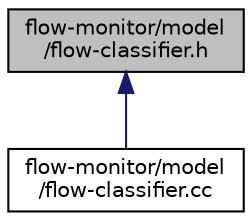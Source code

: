 digraph "flow-monitor/model/flow-classifier.h"
{
  edge [fontname="Helvetica",fontsize="10",labelfontname="Helvetica",labelfontsize="10"];
  node [fontname="Helvetica",fontsize="10",shape=record];
  Node1 [label="flow-monitor/model\l/flow-classifier.h",height=0.2,width=0.4,color="black", fillcolor="grey75", style="filled", fontcolor="black"];
  Node1 -> Node2 [dir="back",color="midnightblue",fontsize="10",style="solid"];
  Node2 [label="flow-monitor/model\l/flow-classifier.cc",height=0.2,width=0.4,color="black", fillcolor="white", style="filled",URL="$d3/d86/flow-classifier_8cc.html"];
}
